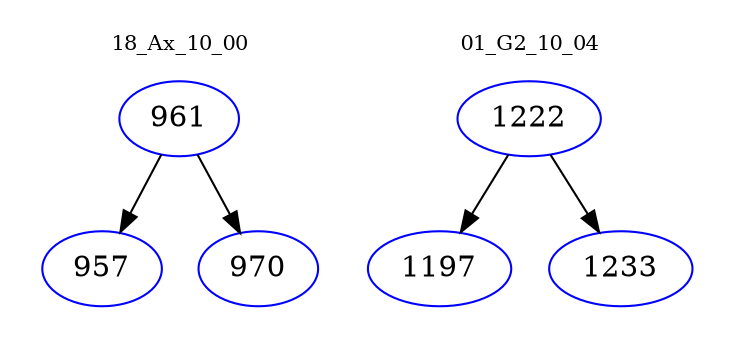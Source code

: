 digraph{
subgraph cluster_0 {
color = white
label = "18_Ax_10_00";
fontsize=10;
T0_961 [label="961", color="blue"]
T0_961 -> T0_957 [color="black"]
T0_957 [label="957", color="blue"]
T0_961 -> T0_970 [color="black"]
T0_970 [label="970", color="blue"]
}
subgraph cluster_1 {
color = white
label = "01_G2_10_04";
fontsize=10;
T1_1222 [label="1222", color="blue"]
T1_1222 -> T1_1197 [color="black"]
T1_1197 [label="1197", color="blue"]
T1_1222 -> T1_1233 [color="black"]
T1_1233 [label="1233", color="blue"]
}
}

